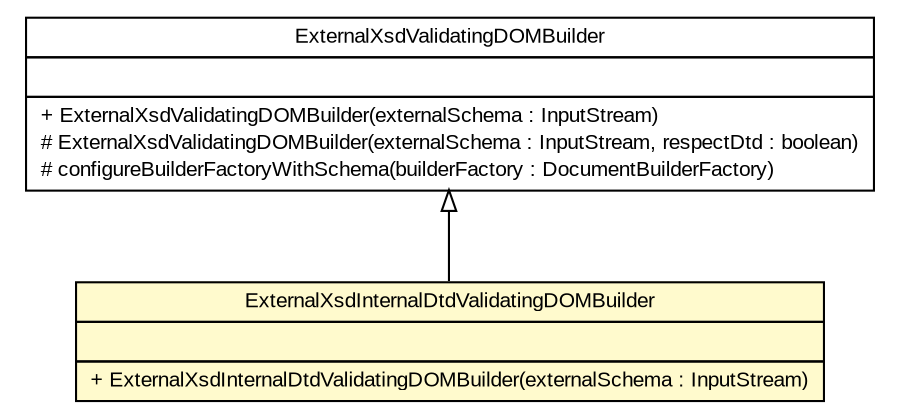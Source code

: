 #!/usr/local/bin/dot
#
# Class diagram 
# Generated by UMLGraph version R5_6_6-6-g3bdff0 (http://www.umlgraph.org/)
#

digraph G {
	edge [fontname="arial",fontsize=10,labelfontname="arial",labelfontsize=10];
	node [fontname="arial",fontsize=10,shape=plaintext];
	nodesep=0.25;
	ranksep=0.5;
	// org.tanjakostic.jcleancim.xml.ExternalXsdValidatingDOMBuilder
	c116751 [label=<<table title="org.tanjakostic.jcleancim.xml.ExternalXsdValidatingDOMBuilder" border="0" cellborder="1" cellspacing="0" cellpadding="2" port="p" href="./ExternalXsdValidatingDOMBuilder.html">
		<tr><td><table border="0" cellspacing="0" cellpadding="1">
<tr><td align="center" balign="center"> ExternalXsdValidatingDOMBuilder </td></tr>
		</table></td></tr>
		<tr><td><table border="0" cellspacing="0" cellpadding="1">
<tr><td align="left" balign="left">  </td></tr>
		</table></td></tr>
		<tr><td><table border="0" cellspacing="0" cellpadding="1">
<tr><td align="left" balign="left"> + ExternalXsdValidatingDOMBuilder(externalSchema : InputStream) </td></tr>
<tr><td align="left" balign="left"> # ExternalXsdValidatingDOMBuilder(externalSchema : InputStream, respectDtd : boolean) </td></tr>
<tr><td align="left" balign="left"> # configureBuilderFactoryWithSchema(builderFactory : DocumentBuilderFactory) </td></tr>
		</table></td></tr>
		</table>>, URL="./ExternalXsdValidatingDOMBuilder.html", fontname="arial", fontcolor="black", fontsize=10.0];
	// org.tanjakostic.jcleancim.xml.ExternalXsdInternalDtdValidatingDOMBuilder
	c116752 [label=<<table title="org.tanjakostic.jcleancim.xml.ExternalXsdInternalDtdValidatingDOMBuilder" border="0" cellborder="1" cellspacing="0" cellpadding="2" port="p" bgcolor="lemonChiffon" href="./ExternalXsdInternalDtdValidatingDOMBuilder.html">
		<tr><td><table border="0" cellspacing="0" cellpadding="1">
<tr><td align="center" balign="center"> ExternalXsdInternalDtdValidatingDOMBuilder </td></tr>
		</table></td></tr>
		<tr><td><table border="0" cellspacing="0" cellpadding="1">
<tr><td align="left" balign="left">  </td></tr>
		</table></td></tr>
		<tr><td><table border="0" cellspacing="0" cellpadding="1">
<tr><td align="left" balign="left"> + ExternalXsdInternalDtdValidatingDOMBuilder(externalSchema : InputStream) </td></tr>
		</table></td></tr>
		</table>>, URL="./ExternalXsdInternalDtdValidatingDOMBuilder.html", fontname="arial", fontcolor="black", fontsize=10.0];
	//org.tanjakostic.jcleancim.xml.ExternalXsdInternalDtdValidatingDOMBuilder extends org.tanjakostic.jcleancim.xml.ExternalXsdValidatingDOMBuilder
	c116751:p -> c116752:p [dir=back,arrowtail=empty];
}

